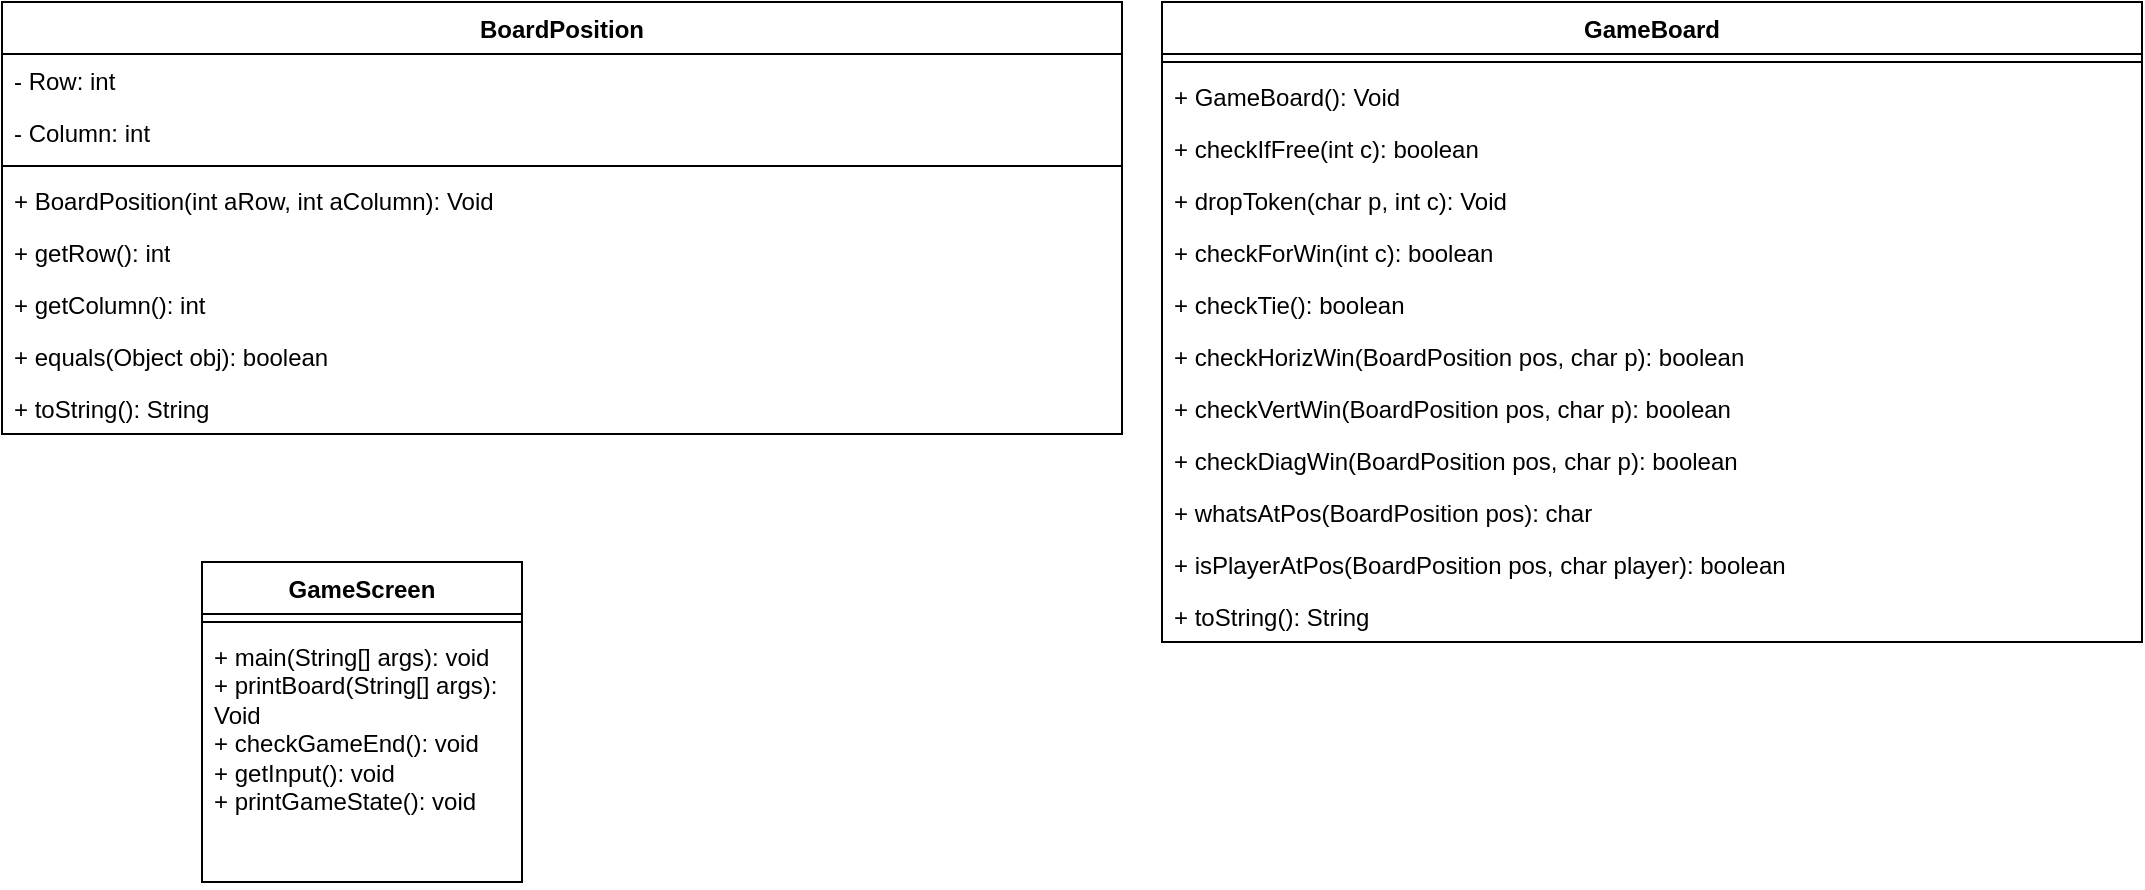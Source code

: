 <mxfile version="24.7.12">
  <diagram name="Page-1" id="5QF2G-VKI3ZIZT6h3Z0C">
    <mxGraphModel dx="2213" dy="830" grid="1" gridSize="10" guides="1" tooltips="1" connect="1" arrows="1" fold="1" page="1" pageScale="1" pageWidth="850" pageHeight="1100" math="0" shadow="0">
      <root>
        <mxCell id="0" />
        <mxCell id="1" parent="0" />
        <mxCell id="p0DK3klaHOJDV2B-XUHO-1" value="BoardPosition" style="swimlane;fontStyle=1;align=center;verticalAlign=top;childLayout=stackLayout;horizontal=1;startSize=26;horizontalStack=0;resizeParent=1;resizeParentMax=0;resizeLast=0;collapsible=1;marginBottom=0;whiteSpace=wrap;html=1;" parent="1" vertex="1">
          <mxGeometry x="-230" y="140" width="560" height="216" as="geometry" />
        </mxCell>
        <mxCell id="p0DK3klaHOJDV2B-XUHO-2" value="- Row: int" style="text;strokeColor=none;fillColor=none;align=left;verticalAlign=top;spacingLeft=4;spacingRight=4;overflow=hidden;rotatable=0;points=[[0,0.5],[1,0.5]];portConstraint=eastwest;whiteSpace=wrap;html=1;" parent="p0DK3klaHOJDV2B-XUHO-1" vertex="1">
          <mxGeometry y="26" width="560" height="26" as="geometry" />
        </mxCell>
        <mxCell id="p0DK3klaHOJDV2B-XUHO-5" value="- Column: int" style="text;strokeColor=none;fillColor=none;align=left;verticalAlign=top;spacingLeft=4;spacingRight=4;overflow=hidden;rotatable=0;points=[[0,0.5],[1,0.5]];portConstraint=eastwest;whiteSpace=wrap;html=1;" parent="p0DK3klaHOJDV2B-XUHO-1" vertex="1">
          <mxGeometry y="52" width="560" height="26" as="geometry" />
        </mxCell>
        <mxCell id="p0DK3klaHOJDV2B-XUHO-3" value="" style="line;strokeWidth=1;fillColor=none;align=left;verticalAlign=middle;spacingTop=-1;spacingLeft=3;spacingRight=3;rotatable=0;labelPosition=right;points=[];portConstraint=eastwest;strokeColor=inherit;" parent="p0DK3klaHOJDV2B-XUHO-1" vertex="1">
          <mxGeometry y="78" width="560" height="8" as="geometry" />
        </mxCell>
        <mxCell id="p0DK3klaHOJDV2B-XUHO-6" value="+ BoardPosition(int aRow, int aColumn): Void" style="text;strokeColor=none;fillColor=none;align=left;verticalAlign=top;spacingLeft=4;spacingRight=4;overflow=hidden;rotatable=0;points=[[0,0.5],[1,0.5]];portConstraint=eastwest;whiteSpace=wrap;html=1;" parent="p0DK3klaHOJDV2B-XUHO-1" vertex="1">
          <mxGeometry y="86" width="560" height="26" as="geometry" />
        </mxCell>
        <mxCell id="p0DK3klaHOJDV2B-XUHO-4" value="+ getRow(): int" style="text;strokeColor=none;fillColor=none;align=left;verticalAlign=top;spacingLeft=4;spacingRight=4;overflow=hidden;rotatable=0;points=[[0,0.5],[1,0.5]];portConstraint=eastwest;whiteSpace=wrap;html=1;" parent="p0DK3klaHOJDV2B-XUHO-1" vertex="1">
          <mxGeometry y="112" width="560" height="26" as="geometry" />
        </mxCell>
        <mxCell id="p0DK3klaHOJDV2B-XUHO-10" value="+ getColumn(): int" style="text;strokeColor=none;fillColor=none;align=left;verticalAlign=top;spacingLeft=4;spacingRight=4;overflow=hidden;rotatable=0;points=[[0,0.5],[1,0.5]];portConstraint=eastwest;whiteSpace=wrap;html=1;" parent="p0DK3klaHOJDV2B-XUHO-1" vertex="1">
          <mxGeometry y="138" width="560" height="26" as="geometry" />
        </mxCell>
        <mxCell id="p0DK3klaHOJDV2B-XUHO-9" value="+ equals(Object obj): boolean" style="text;strokeColor=none;fillColor=none;align=left;verticalAlign=top;spacingLeft=4;spacingRight=4;overflow=hidden;rotatable=0;points=[[0,0.5],[1,0.5]];portConstraint=eastwest;whiteSpace=wrap;html=1;" parent="p0DK3klaHOJDV2B-XUHO-1" vertex="1">
          <mxGeometry y="164" width="560" height="26" as="geometry" />
        </mxCell>
        <mxCell id="p0DK3klaHOJDV2B-XUHO-8" value="+ toString(): String" style="text;strokeColor=none;fillColor=none;align=left;verticalAlign=top;spacingLeft=4;spacingRight=4;overflow=hidden;rotatable=0;points=[[0,0.5],[1,0.5]];portConstraint=eastwest;whiteSpace=wrap;html=1;" parent="p0DK3klaHOJDV2B-XUHO-1" vertex="1">
          <mxGeometry y="190" width="560" height="26" as="geometry" />
        </mxCell>
        <mxCell id="p0DK3klaHOJDV2B-XUHO-12" value="GameBoard" style="swimlane;fontStyle=1;align=center;verticalAlign=top;childLayout=stackLayout;horizontal=1;startSize=26;horizontalStack=0;resizeParent=1;resizeParentMax=0;resizeLast=0;collapsible=1;marginBottom=0;whiteSpace=wrap;html=1;" parent="1" vertex="1">
          <mxGeometry x="350" y="140" width="490" height="320" as="geometry" />
        </mxCell>
        <mxCell id="p0DK3klaHOJDV2B-XUHO-14" value="" style="line;strokeWidth=1;fillColor=none;align=left;verticalAlign=middle;spacingTop=-1;spacingLeft=3;spacingRight=3;rotatable=0;labelPosition=right;points=[];portConstraint=eastwest;strokeColor=inherit;" parent="p0DK3klaHOJDV2B-XUHO-12" vertex="1">
          <mxGeometry y="26" width="490" height="8" as="geometry" />
        </mxCell>
        <mxCell id="p0DK3klaHOJDV2B-XUHO-15" value="+ GameBoard(): Void" style="text;strokeColor=none;fillColor=none;align=left;verticalAlign=top;spacingLeft=4;spacingRight=4;overflow=hidden;rotatable=0;points=[[0,0.5],[1,0.5]];portConstraint=eastwest;whiteSpace=wrap;html=1;" parent="p0DK3klaHOJDV2B-XUHO-12" vertex="1">
          <mxGeometry y="34" width="490" height="26" as="geometry" />
        </mxCell>
        <mxCell id="p0DK3klaHOJDV2B-XUHO-30" value="+ checkIfFree(int c): boolean" style="text;strokeColor=none;fillColor=none;align=left;verticalAlign=top;spacingLeft=4;spacingRight=4;overflow=hidden;rotatable=0;points=[[0,0.5],[1,0.5]];portConstraint=eastwest;whiteSpace=wrap;html=1;" parent="p0DK3klaHOJDV2B-XUHO-12" vertex="1">
          <mxGeometry y="60" width="490" height="26" as="geometry" />
        </mxCell>
        <mxCell id="p0DK3klaHOJDV2B-XUHO-29" value="+ dropToken(char p, int c): Void" style="text;strokeColor=none;fillColor=none;align=left;verticalAlign=top;spacingLeft=4;spacingRight=4;overflow=hidden;rotatable=0;points=[[0,0.5],[1,0.5]];portConstraint=eastwest;whiteSpace=wrap;html=1;" parent="p0DK3klaHOJDV2B-XUHO-12" vertex="1">
          <mxGeometry y="86" width="490" height="26" as="geometry" />
        </mxCell>
        <mxCell id="p0DK3klaHOJDV2B-XUHO-28" value="+ checkForWin(int c): boolean" style="text;strokeColor=none;fillColor=none;align=left;verticalAlign=top;spacingLeft=4;spacingRight=4;overflow=hidden;rotatable=0;points=[[0,0.5],[1,0.5]];portConstraint=eastwest;whiteSpace=wrap;html=1;" parent="p0DK3klaHOJDV2B-XUHO-12" vertex="1">
          <mxGeometry y="112" width="490" height="26" as="geometry" />
        </mxCell>
        <mxCell id="p0DK3klaHOJDV2B-XUHO-27" value="+ checkTie(): boolean" style="text;strokeColor=none;fillColor=none;align=left;verticalAlign=top;spacingLeft=4;spacingRight=4;overflow=hidden;rotatable=0;points=[[0,0.5],[1,0.5]];portConstraint=eastwest;whiteSpace=wrap;html=1;" parent="p0DK3klaHOJDV2B-XUHO-12" vertex="1">
          <mxGeometry y="138" width="490" height="26" as="geometry" />
        </mxCell>
        <mxCell id="p0DK3klaHOJDV2B-XUHO-26" value="+ checkHorizWin(BoardPosition pos, char p): boolean" style="text;strokeColor=none;fillColor=none;align=left;verticalAlign=top;spacingLeft=4;spacingRight=4;overflow=hidden;rotatable=0;points=[[0,0.5],[1,0.5]];portConstraint=eastwest;whiteSpace=wrap;html=1;" parent="p0DK3klaHOJDV2B-XUHO-12" vertex="1">
          <mxGeometry y="164" width="490" height="26" as="geometry" />
        </mxCell>
        <mxCell id="p0DK3klaHOJDV2B-XUHO-25" value="+ checkVertWin(BoardPosition pos, char p): boolean" style="text;strokeColor=none;fillColor=none;align=left;verticalAlign=top;spacingLeft=4;spacingRight=4;overflow=hidden;rotatable=0;points=[[0,0.5],[1,0.5]];portConstraint=eastwest;whiteSpace=wrap;html=1;" parent="p0DK3klaHOJDV2B-XUHO-12" vertex="1">
          <mxGeometry y="190" width="490" height="26" as="geometry" />
        </mxCell>
        <mxCell id="p0DK3klaHOJDV2B-XUHO-24" value="+ checkDiagWin(BoardPosition pos, char p): boolean" style="text;strokeColor=none;fillColor=none;align=left;verticalAlign=top;spacingLeft=4;spacingRight=4;overflow=hidden;rotatable=0;points=[[0,0.5],[1,0.5]];portConstraint=eastwest;whiteSpace=wrap;html=1;" parent="p0DK3klaHOJDV2B-XUHO-12" vertex="1">
          <mxGeometry y="216" width="490" height="26" as="geometry" />
        </mxCell>
        <mxCell id="p0DK3klaHOJDV2B-XUHO-23" value="+ whatsAtPos(BoardPosition pos): char" style="text;strokeColor=none;fillColor=none;align=left;verticalAlign=top;spacingLeft=4;spacingRight=4;overflow=hidden;rotatable=0;points=[[0,0.5],[1,0.5]];portConstraint=eastwest;whiteSpace=wrap;html=1;" parent="p0DK3klaHOJDV2B-XUHO-12" vertex="1">
          <mxGeometry y="242" width="490" height="26" as="geometry" />
        </mxCell>
        <mxCell id="p0DK3klaHOJDV2B-XUHO-22" value="+ isPlayerAtPos(BoardPosition pos, char player): boolean" style="text;strokeColor=none;fillColor=none;align=left;verticalAlign=top;spacingLeft=4;spacingRight=4;overflow=hidden;rotatable=0;points=[[0,0.5],[1,0.5]];portConstraint=eastwest;whiteSpace=wrap;html=1;" parent="p0DK3klaHOJDV2B-XUHO-12" vertex="1">
          <mxGeometry y="268" width="490" height="26" as="geometry" />
        </mxCell>
        <mxCell id="p0DK3klaHOJDV2B-XUHO-21" value="+ toString(): String" style="text;strokeColor=none;fillColor=none;align=left;verticalAlign=top;spacingLeft=4;spacingRight=4;overflow=hidden;rotatable=0;points=[[0,0.5],[1,0.5]];portConstraint=eastwest;whiteSpace=wrap;html=1;" parent="p0DK3klaHOJDV2B-XUHO-12" vertex="1">
          <mxGeometry y="294" width="490" height="26" as="geometry" />
        </mxCell>
        <mxCell id="p0DK3klaHOJDV2B-XUHO-16" value="GameScreen" style="swimlane;fontStyle=1;align=center;verticalAlign=top;childLayout=stackLayout;horizontal=1;startSize=26;horizontalStack=0;resizeParent=1;resizeParentMax=0;resizeLast=0;collapsible=1;marginBottom=0;whiteSpace=wrap;html=1;" parent="1" vertex="1">
          <mxGeometry x="-130" y="420" width="160" height="160" as="geometry" />
        </mxCell>
        <mxCell id="p0DK3klaHOJDV2B-XUHO-18" value="" style="line;strokeWidth=1;fillColor=none;align=left;verticalAlign=middle;spacingTop=-1;spacingLeft=3;spacingRight=3;rotatable=0;labelPosition=right;points=[];portConstraint=eastwest;strokeColor=inherit;" parent="p0DK3klaHOJDV2B-XUHO-16" vertex="1">
          <mxGeometry y="26" width="160" height="8" as="geometry" />
        </mxCell>
        <mxCell id="p0DK3klaHOJDV2B-XUHO-19" value="+ main(String[] args): void&lt;div&gt;+ printBoard(String[] args): Void&lt;/div&gt;&lt;div&gt;+ checkGameEnd(): void&lt;/div&gt;&lt;div&gt;+ getInput(): void&lt;/div&gt;&lt;div&gt;+ printGameState(): void&lt;/div&gt;&lt;div&gt;&lt;br&gt;&lt;/div&gt;" style="text;strokeColor=none;fillColor=none;align=left;verticalAlign=top;spacingLeft=4;spacingRight=4;overflow=hidden;rotatable=0;points=[[0,0.5],[1,0.5]];portConstraint=eastwest;whiteSpace=wrap;html=1;" parent="p0DK3klaHOJDV2B-XUHO-16" vertex="1">
          <mxGeometry y="34" width="160" height="126" as="geometry" />
        </mxCell>
      </root>
    </mxGraphModel>
  </diagram>
</mxfile>
